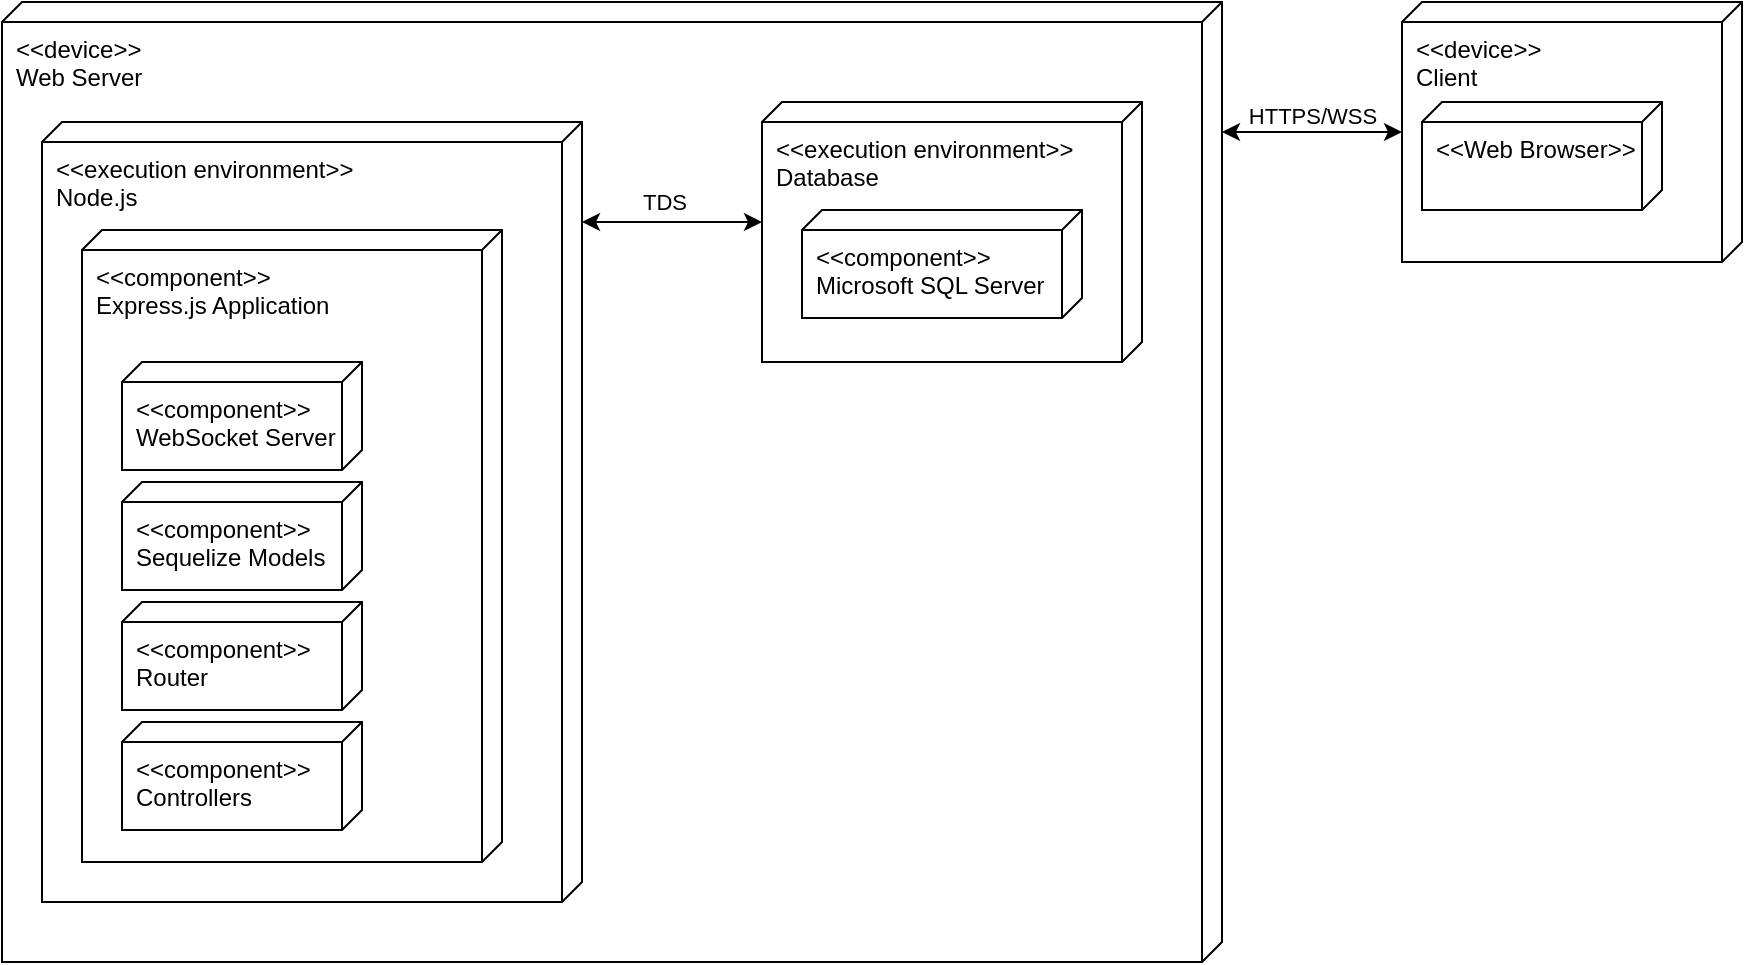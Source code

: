 <mxfile version="23.1.4" type="device">
  <diagram name="Page-1" id="ODqNCXztTDY3Px8enkN7">
    <mxGraphModel dx="1235" dy="666" grid="1" gridSize="10" guides="1" tooltips="1" connect="1" arrows="1" fold="1" page="1" pageScale="1" pageWidth="4681" pageHeight="3300" math="0" shadow="0">
      <root>
        <mxCell id="0" />
        <mxCell id="1" parent="0" />
        <mxCell id="XBDBip0z0gyitF5IQjx2-1" value="&lt;div align=&quot;left&quot;&gt;&amp;lt;&amp;lt;device&amp;gt;&amp;gt;&lt;br&gt;&lt;/div&gt;&lt;div align=&quot;left&quot;&gt;Web Server&lt;/div&gt;" style="verticalAlign=top;align=left;shape=cube;size=10;direction=south;fontStyle=0;html=1;boundedLbl=1;spacingLeft=5;whiteSpace=wrap;" vertex="1" parent="1">
          <mxGeometry x="90" y="230" width="610" height="480" as="geometry" />
        </mxCell>
        <mxCell id="XBDBip0z0gyitF5IQjx2-4" value="&amp;lt;&amp;lt;execution environment&amp;gt;&amp;gt;&lt;br&gt;Node.js" style="verticalAlign=top;align=left;shape=cube;size=10;direction=south;fontStyle=0;html=1;boundedLbl=1;spacingLeft=5;whiteSpace=wrap;" vertex="1" parent="1">
          <mxGeometry x="110" y="290" width="270" height="390" as="geometry" />
        </mxCell>
        <mxCell id="XBDBip0z0gyitF5IQjx2-20" value="&amp;lt;&amp;lt;component&amp;gt;&amp;gt;&lt;div align=&quot;left&quot;&gt;Express.js Application&lt;/div&gt;" style="verticalAlign=top;align=left;shape=cube;size=10;direction=south;fontStyle=0;html=1;boundedLbl=1;spacingLeft=5;whiteSpace=wrap;" vertex="1" parent="1">
          <mxGeometry x="130" y="344" width="210" height="316" as="geometry" />
        </mxCell>
        <mxCell id="XBDBip0z0gyitF5IQjx2-15" value="&amp;lt;&amp;lt;component&amp;gt;&amp;gt;&lt;br&gt;Controllers" style="verticalAlign=top;align=left;shape=cube;size=10;direction=south;html=1;boundedLbl=1;spacingLeft=5;whiteSpace=wrap;" vertex="1" parent="1">
          <mxGeometry x="150" y="590.002" width="120" height="54.0" as="geometry" />
        </mxCell>
        <mxCell id="XBDBip0z0gyitF5IQjx2-16" value="&amp;lt;&amp;lt;component&amp;gt;&amp;gt;&lt;br&gt;Sequelize Models" style="verticalAlign=top;align=left;shape=cube;size=10;direction=south;html=1;boundedLbl=1;spacingLeft=5;whiteSpace=wrap;" vertex="1" parent="1">
          <mxGeometry x="150" y="470.002" width="120" height="54.0" as="geometry" />
        </mxCell>
        <mxCell id="XBDBip0z0gyitF5IQjx2-14" value="&amp;lt;&amp;lt;component&amp;gt;&amp;gt;&lt;br&gt;WebSocket Server" style="verticalAlign=top;align=left;shape=cube;size=10;direction=south;html=1;boundedLbl=1;spacingLeft=5;whiteSpace=wrap;" vertex="1" parent="1">
          <mxGeometry x="150" y="410.002" width="120" height="54.0" as="geometry" />
        </mxCell>
        <mxCell id="XBDBip0z0gyitF5IQjx2-17" value="&amp;lt;&amp;lt;component&amp;gt;&amp;gt;&lt;br&gt;Router" style="verticalAlign=top;align=left;shape=cube;size=10;direction=south;html=1;boundedLbl=1;spacingLeft=5;whiteSpace=wrap;" vertex="1" parent="1">
          <mxGeometry x="150" y="530.002" width="120" height="54.0" as="geometry" />
        </mxCell>
        <mxCell id="XBDBip0z0gyitF5IQjx2-21" value="&amp;lt;&amp;lt;execution environment&amp;gt;&amp;gt;&lt;br&gt;Database" style="verticalAlign=top;align=left;shape=cube;size=10;direction=south;fontStyle=0;html=1;boundedLbl=1;spacingLeft=5;whiteSpace=wrap;" vertex="1" parent="1">
          <mxGeometry x="470" y="280" width="190" height="130" as="geometry" />
        </mxCell>
        <mxCell id="XBDBip0z0gyitF5IQjx2-22" value="&amp;lt;&amp;lt;component&amp;gt;&amp;gt;&lt;br&gt;Microsoft SQL Server" style="verticalAlign=top;align=left;shape=cube;size=10;direction=south;html=1;boundedLbl=1;spacingLeft=5;whiteSpace=wrap;" vertex="1" parent="1">
          <mxGeometry x="490" y="334" width="140" height="54" as="geometry" />
        </mxCell>
        <mxCell id="XBDBip0z0gyitF5IQjx2-25" value="" style="endArrow=classic;startArrow=classic;html=1;rounded=0;edgeStyle=orthogonalEdgeStyle;" edge="1" parent="1" target="XBDBip0z0gyitF5IQjx2-21">
          <mxGeometry width="50" height="50" relative="1" as="geometry">
            <mxPoint x="380" y="340" as="sourcePoint" />
            <mxPoint x="800" y="310" as="targetPoint" />
            <Array as="points">
              <mxPoint x="450" y="340" />
              <mxPoint x="450" y="340" />
            </Array>
          </mxGeometry>
        </mxCell>
        <mxCell id="XBDBip0z0gyitF5IQjx2-27" value="TDS" style="edgeLabel;html=1;align=center;verticalAlign=middle;resizable=0;points=[];" vertex="1" connectable="0" parent="XBDBip0z0gyitF5IQjx2-25">
          <mxGeometry x="0.059" y="3" relative="1" as="geometry">
            <mxPoint x="-7" y="-7" as="offset" />
          </mxGeometry>
        </mxCell>
        <mxCell id="XBDBip0z0gyitF5IQjx2-28" value="&lt;div align=&quot;left&quot;&gt;&amp;lt;&amp;lt;device&amp;gt;&amp;gt;&lt;br&gt;&lt;/div&gt;&lt;div align=&quot;left&quot;&gt;Client&lt;br&gt;&lt;/div&gt;" style="verticalAlign=top;align=left;shape=cube;size=10;direction=south;fontStyle=0;html=1;boundedLbl=1;spacingLeft=5;whiteSpace=wrap;" vertex="1" parent="1">
          <mxGeometry x="790" y="230" width="170" height="130" as="geometry" />
        </mxCell>
        <mxCell id="XBDBip0z0gyitF5IQjx2-29" value="&amp;lt;&amp;lt;Web Browser&amp;gt;&amp;gt;" style="verticalAlign=top;align=left;shape=cube;size=10;direction=south;html=1;boundedLbl=1;spacingLeft=5;whiteSpace=wrap;" vertex="1" parent="1">
          <mxGeometry x="800" y="280.002" width="120" height="54.0" as="geometry" />
        </mxCell>
        <mxCell id="XBDBip0z0gyitF5IQjx2-32" value="" style="endArrow=classic;startArrow=classic;html=1;rounded=0;edgeStyle=orthogonalEdgeStyle;" edge="1" parent="1" source="XBDBip0z0gyitF5IQjx2-1" target="XBDBip0z0gyitF5IQjx2-28">
          <mxGeometry width="50" height="50" relative="1" as="geometry">
            <mxPoint x="700" y="279.31" as="sourcePoint" />
            <mxPoint x="790" y="279.31" as="targetPoint" />
            <Array as="points">
              <mxPoint x="720" y="295" />
              <mxPoint x="720" y="295" />
            </Array>
          </mxGeometry>
        </mxCell>
        <mxCell id="XBDBip0z0gyitF5IQjx2-33" value="HTTPS/WSS" style="edgeLabel;html=1;align=center;verticalAlign=middle;resizable=0;points=[];" vertex="1" connectable="0" parent="XBDBip0z0gyitF5IQjx2-32">
          <mxGeometry x="0.059" y="3" relative="1" as="geometry">
            <mxPoint x="-3" y="-5" as="offset" />
          </mxGeometry>
        </mxCell>
      </root>
    </mxGraphModel>
  </diagram>
</mxfile>
